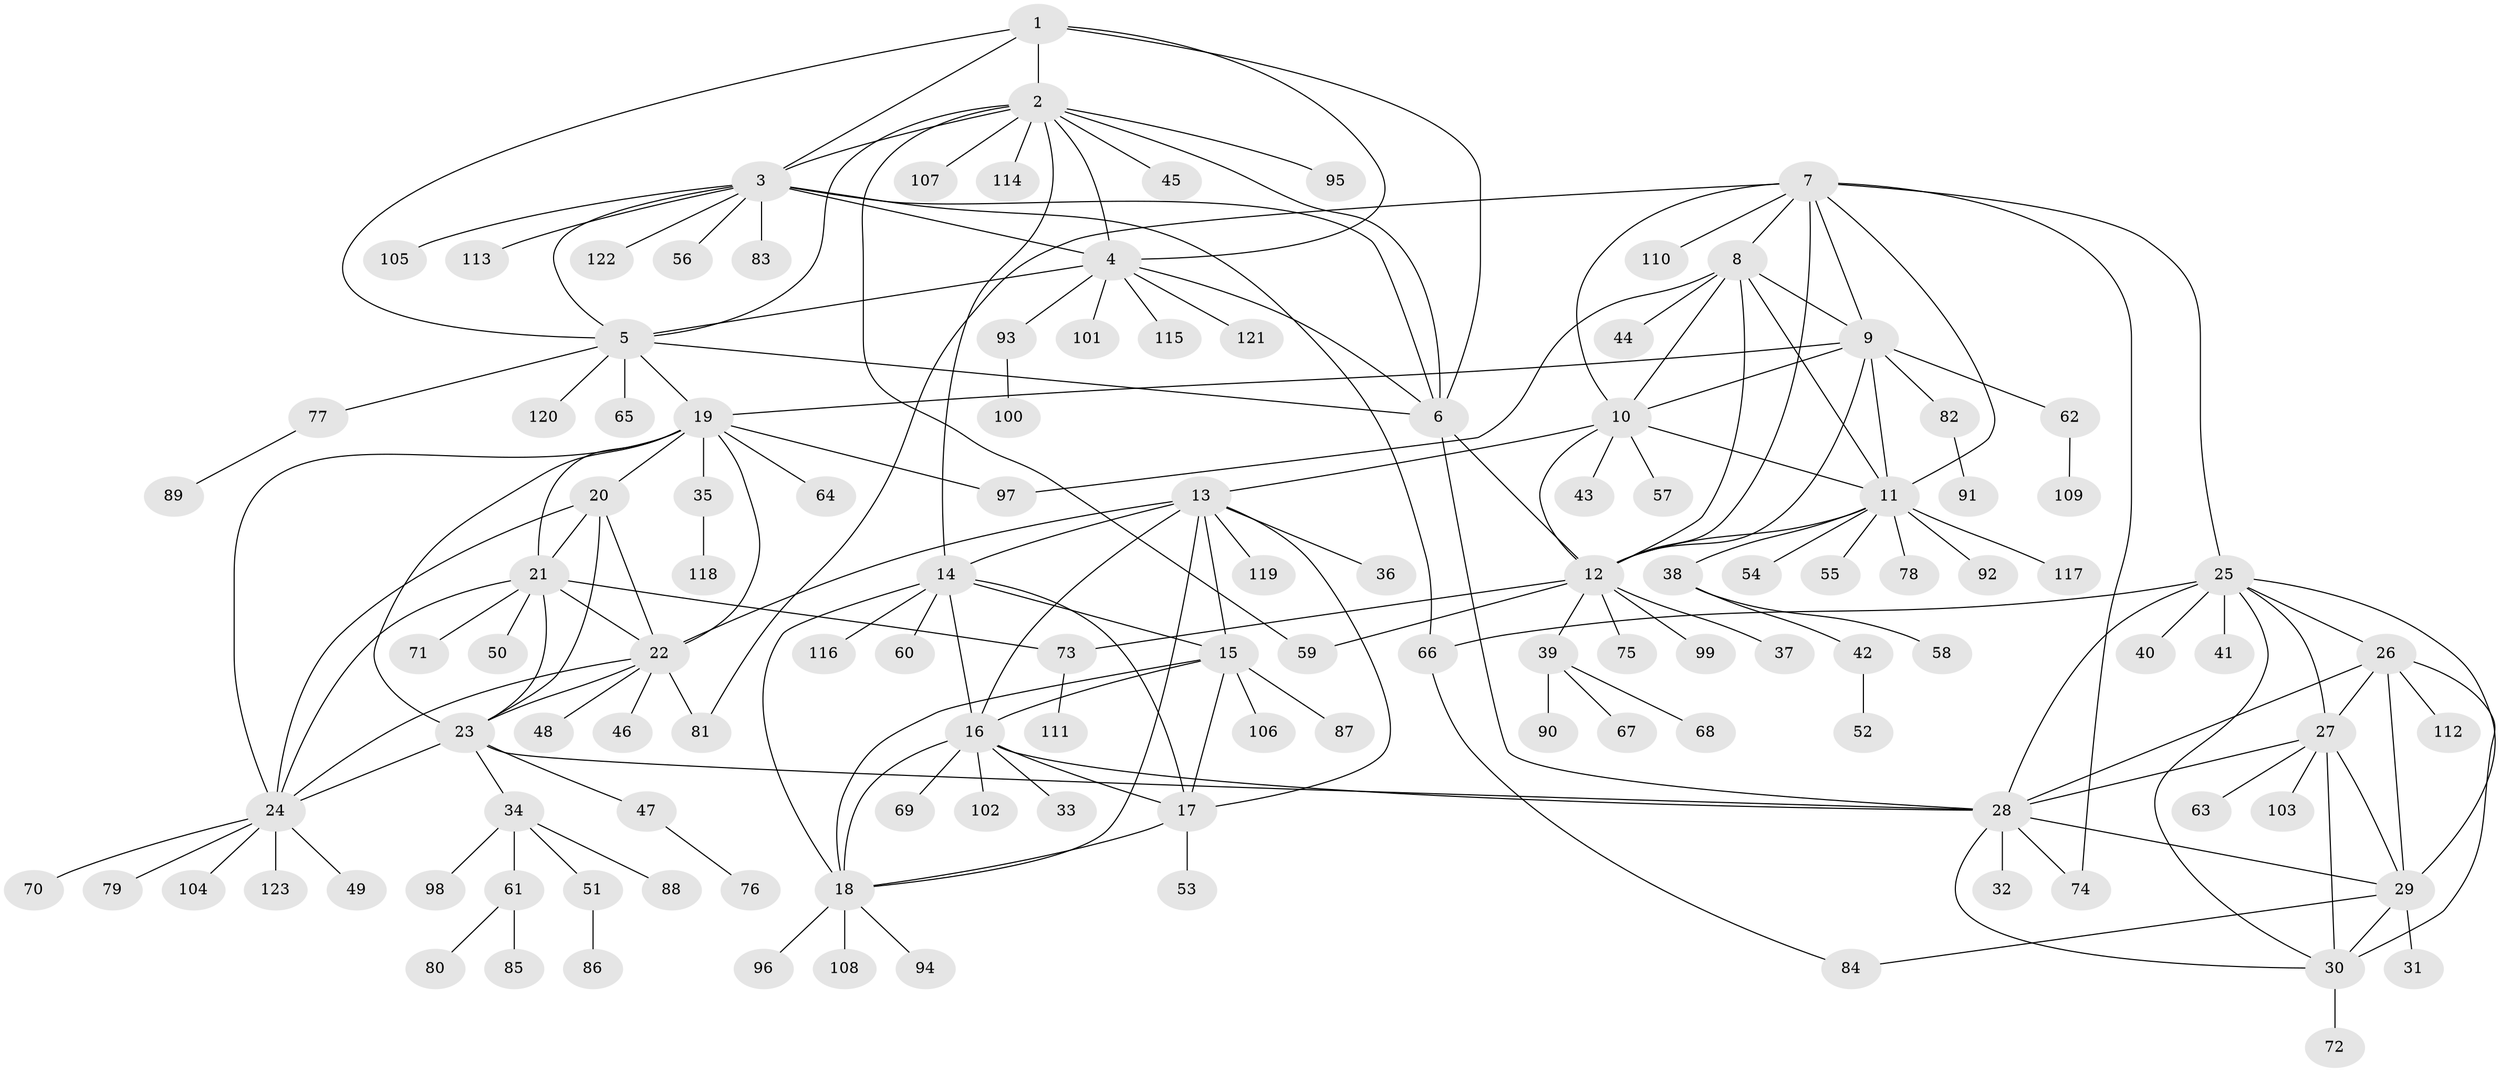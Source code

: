 // Generated by graph-tools (version 1.1) at 2025/26/03/09/25 03:26:43]
// undirected, 123 vertices, 185 edges
graph export_dot {
graph [start="1"]
  node [color=gray90,style=filled];
  1;
  2;
  3;
  4;
  5;
  6;
  7;
  8;
  9;
  10;
  11;
  12;
  13;
  14;
  15;
  16;
  17;
  18;
  19;
  20;
  21;
  22;
  23;
  24;
  25;
  26;
  27;
  28;
  29;
  30;
  31;
  32;
  33;
  34;
  35;
  36;
  37;
  38;
  39;
  40;
  41;
  42;
  43;
  44;
  45;
  46;
  47;
  48;
  49;
  50;
  51;
  52;
  53;
  54;
  55;
  56;
  57;
  58;
  59;
  60;
  61;
  62;
  63;
  64;
  65;
  66;
  67;
  68;
  69;
  70;
  71;
  72;
  73;
  74;
  75;
  76;
  77;
  78;
  79;
  80;
  81;
  82;
  83;
  84;
  85;
  86;
  87;
  88;
  89;
  90;
  91;
  92;
  93;
  94;
  95;
  96;
  97;
  98;
  99;
  100;
  101;
  102;
  103;
  104;
  105;
  106;
  107;
  108;
  109;
  110;
  111;
  112;
  113;
  114;
  115;
  116;
  117;
  118;
  119;
  120;
  121;
  122;
  123;
  1 -- 2;
  1 -- 3;
  1 -- 4;
  1 -- 5;
  1 -- 6;
  2 -- 3;
  2 -- 4;
  2 -- 5;
  2 -- 6;
  2 -- 14;
  2 -- 45;
  2 -- 59;
  2 -- 95;
  2 -- 107;
  2 -- 114;
  3 -- 4;
  3 -- 5;
  3 -- 6;
  3 -- 56;
  3 -- 66;
  3 -- 83;
  3 -- 105;
  3 -- 113;
  3 -- 122;
  4 -- 5;
  4 -- 6;
  4 -- 93;
  4 -- 101;
  4 -- 115;
  4 -- 121;
  5 -- 6;
  5 -- 19;
  5 -- 65;
  5 -- 77;
  5 -- 120;
  6 -- 12;
  6 -- 28;
  7 -- 8;
  7 -- 9;
  7 -- 10;
  7 -- 11;
  7 -- 12;
  7 -- 25;
  7 -- 74;
  7 -- 81;
  7 -- 110;
  8 -- 9;
  8 -- 10;
  8 -- 11;
  8 -- 12;
  8 -- 44;
  8 -- 97;
  9 -- 10;
  9 -- 11;
  9 -- 12;
  9 -- 19;
  9 -- 62;
  9 -- 82;
  10 -- 11;
  10 -- 12;
  10 -- 13;
  10 -- 43;
  10 -- 57;
  11 -- 12;
  11 -- 38;
  11 -- 54;
  11 -- 55;
  11 -- 78;
  11 -- 92;
  11 -- 117;
  12 -- 37;
  12 -- 39;
  12 -- 59;
  12 -- 73;
  12 -- 75;
  12 -- 99;
  13 -- 14;
  13 -- 15;
  13 -- 16;
  13 -- 17;
  13 -- 18;
  13 -- 22;
  13 -- 36;
  13 -- 119;
  14 -- 15;
  14 -- 16;
  14 -- 17;
  14 -- 18;
  14 -- 60;
  14 -- 116;
  15 -- 16;
  15 -- 17;
  15 -- 18;
  15 -- 87;
  15 -- 106;
  16 -- 17;
  16 -- 18;
  16 -- 28;
  16 -- 33;
  16 -- 69;
  16 -- 102;
  17 -- 18;
  17 -- 53;
  18 -- 94;
  18 -- 96;
  18 -- 108;
  19 -- 20;
  19 -- 21;
  19 -- 22;
  19 -- 23;
  19 -- 24;
  19 -- 35;
  19 -- 64;
  19 -- 97;
  20 -- 21;
  20 -- 22;
  20 -- 23;
  20 -- 24;
  21 -- 22;
  21 -- 23;
  21 -- 24;
  21 -- 50;
  21 -- 71;
  21 -- 73;
  22 -- 23;
  22 -- 24;
  22 -- 46;
  22 -- 48;
  22 -- 81;
  23 -- 24;
  23 -- 28;
  23 -- 34;
  23 -- 47;
  24 -- 49;
  24 -- 70;
  24 -- 79;
  24 -- 104;
  24 -- 123;
  25 -- 26;
  25 -- 27;
  25 -- 28;
  25 -- 29;
  25 -- 30;
  25 -- 40;
  25 -- 41;
  25 -- 66;
  26 -- 27;
  26 -- 28;
  26 -- 29;
  26 -- 30;
  26 -- 112;
  27 -- 28;
  27 -- 29;
  27 -- 30;
  27 -- 63;
  27 -- 103;
  28 -- 29;
  28 -- 30;
  28 -- 32;
  28 -- 74;
  29 -- 30;
  29 -- 31;
  29 -- 84;
  30 -- 72;
  34 -- 51;
  34 -- 61;
  34 -- 88;
  34 -- 98;
  35 -- 118;
  38 -- 42;
  38 -- 58;
  39 -- 67;
  39 -- 68;
  39 -- 90;
  42 -- 52;
  47 -- 76;
  51 -- 86;
  61 -- 80;
  61 -- 85;
  62 -- 109;
  66 -- 84;
  73 -- 111;
  77 -- 89;
  82 -- 91;
  93 -- 100;
}
